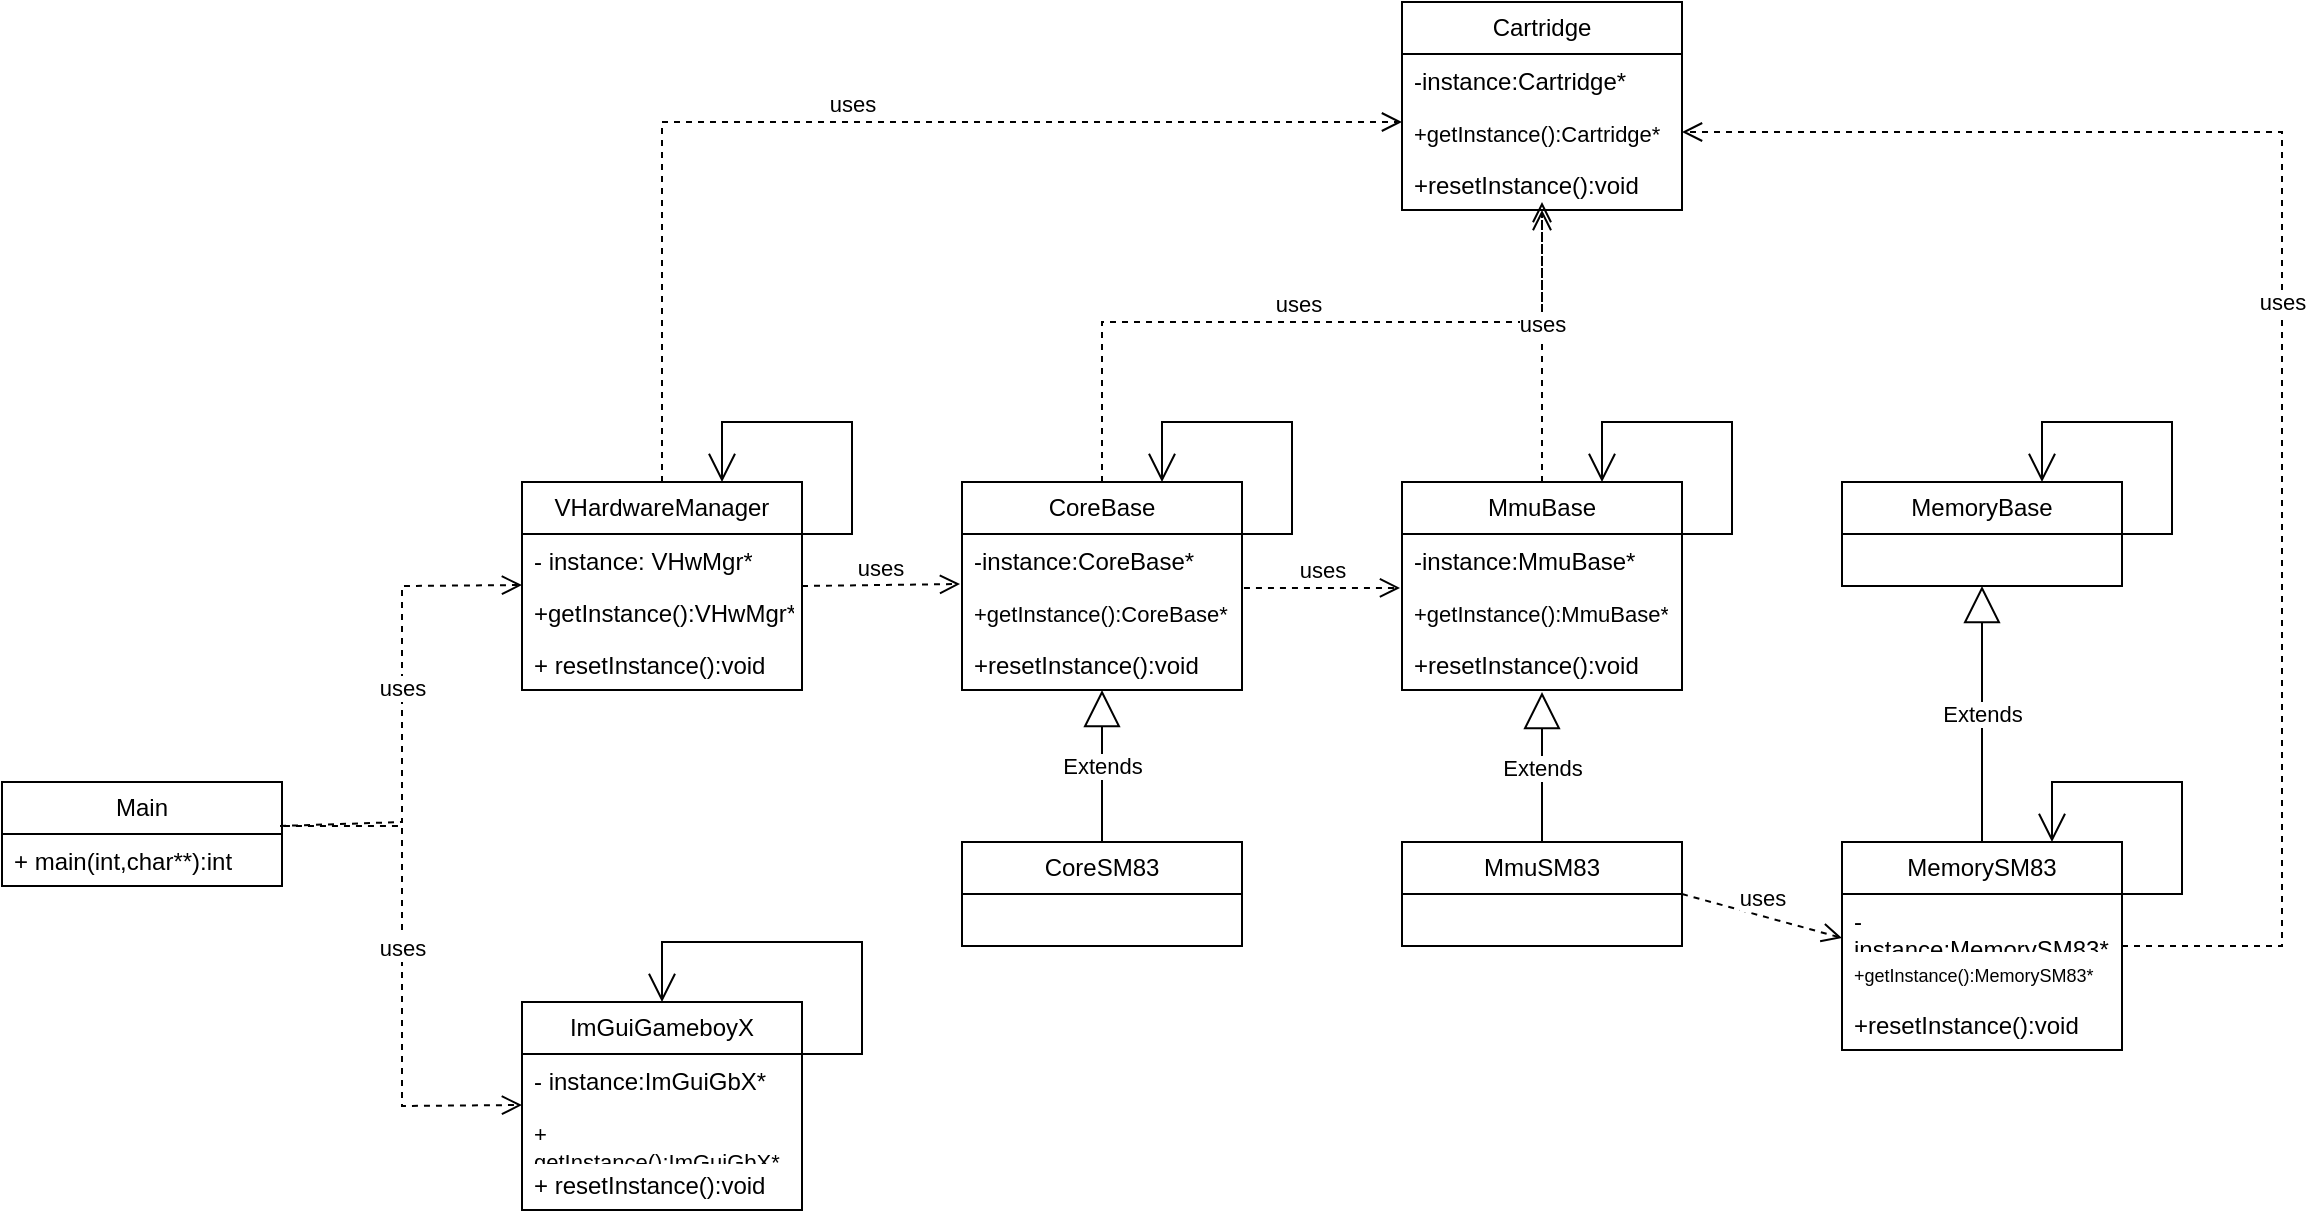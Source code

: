 <mxfile version="21.7.5" type="device">
  <diagram name="Seite-1" id="O5C7ZRozIGYaYZ6N8zB4">
    <mxGraphModel dx="2555" dy="2077" grid="1" gridSize="10" guides="1" tooltips="1" connect="1" arrows="1" fold="1" page="1" pageScale="1" pageWidth="827" pageHeight="1169" math="0" shadow="0">
      <root>
        <mxCell id="0" />
        <mxCell id="1" parent="0" />
        <mxCell id="Z76J2GLQfVLYL0Q4AV6J-1" value="VHardwareManager" style="swimlane;fontStyle=0;childLayout=stackLayout;horizontal=1;startSize=26;fillColor=none;horizontalStack=0;resizeParent=1;resizeParentMax=0;resizeLast=0;collapsible=1;marginBottom=0;whiteSpace=wrap;html=1;" parent="1" vertex="1">
          <mxGeometry x="-220" y="-740" width="140" height="104" as="geometry" />
        </mxCell>
        <mxCell id="Z76J2GLQfVLYL0Q4AV6J-2" value="- instance: VHwMgr*" style="text;strokeColor=none;fillColor=none;align=left;verticalAlign=top;spacingLeft=4;spacingRight=4;overflow=hidden;rotatable=0;points=[[0,0.5],[1,0.5]];portConstraint=eastwest;whiteSpace=wrap;html=1;" parent="Z76J2GLQfVLYL0Q4AV6J-1" vertex="1">
          <mxGeometry y="26" width="140" height="26" as="geometry" />
        </mxCell>
        <mxCell id="Z76J2GLQfVLYL0Q4AV6J-3" value="+getInstance():VHwMgr*" style="text;strokeColor=none;fillColor=none;align=left;verticalAlign=top;spacingLeft=4;spacingRight=4;overflow=hidden;rotatable=0;points=[[0,0.5],[1,0.5]];portConstraint=eastwest;whiteSpace=wrap;html=1;" parent="Z76J2GLQfVLYL0Q4AV6J-1" vertex="1">
          <mxGeometry y="52" width="140" height="26" as="geometry" />
        </mxCell>
        <mxCell id="Z76J2GLQfVLYL0Q4AV6J-4" value="+ resetInstance():void" style="text;strokeColor=none;fillColor=none;align=left;verticalAlign=top;spacingLeft=4;spacingRight=4;overflow=hidden;rotatable=0;points=[[0,0.5],[1,0.5]];portConstraint=eastwest;whiteSpace=wrap;html=1;" parent="Z76J2GLQfVLYL0Q4AV6J-1" vertex="1">
          <mxGeometry y="78" width="140" height="26" as="geometry" />
        </mxCell>
        <mxCell id="Z76J2GLQfVLYL0Q4AV6J-5" value="&lt;div&gt;CoreBase&lt;/div&gt;" style="swimlane;fontStyle=0;childLayout=stackLayout;horizontal=1;startSize=26;fillColor=none;horizontalStack=0;resizeParent=1;resizeParentMax=0;resizeLast=0;collapsible=1;marginBottom=0;whiteSpace=wrap;html=1;" parent="1" vertex="1">
          <mxGeometry y="-740" width="140" height="104" as="geometry" />
        </mxCell>
        <mxCell id="Z76J2GLQfVLYL0Q4AV6J-6" value="-instance:CoreBase*" style="text;strokeColor=none;fillColor=none;align=left;verticalAlign=top;spacingLeft=4;spacingRight=4;overflow=hidden;rotatable=0;points=[[0,0.5],[1,0.5]];portConstraint=eastwest;whiteSpace=wrap;html=1;" parent="Z76J2GLQfVLYL0Q4AV6J-5" vertex="1">
          <mxGeometry y="26" width="140" height="26" as="geometry" />
        </mxCell>
        <mxCell id="Z76J2GLQfVLYL0Q4AV6J-7" value="&lt;font style=&quot;font-size: 11px;&quot;&gt;+getInstance():CoreBase*&lt;/font&gt;" style="text;strokeColor=none;fillColor=none;align=left;verticalAlign=top;spacingLeft=4;spacingRight=4;overflow=hidden;rotatable=0;points=[[0,0.5],[1,0.5]];portConstraint=eastwest;whiteSpace=wrap;html=1;" parent="Z76J2GLQfVLYL0Q4AV6J-5" vertex="1">
          <mxGeometry y="52" width="140" height="26" as="geometry" />
        </mxCell>
        <mxCell id="Z76J2GLQfVLYL0Q4AV6J-8" value="+resetInstance():void" style="text;strokeColor=none;fillColor=none;align=left;verticalAlign=top;spacingLeft=4;spacingRight=4;overflow=hidden;rotatable=0;points=[[0,0.5],[1,0.5]];portConstraint=eastwest;whiteSpace=wrap;html=1;" parent="Z76J2GLQfVLYL0Q4AV6J-5" vertex="1">
          <mxGeometry y="78" width="140" height="26" as="geometry" />
        </mxCell>
        <mxCell id="Z76J2GLQfVLYL0Q4AV6J-9" value="MmuBase" style="swimlane;fontStyle=0;childLayout=stackLayout;horizontal=1;startSize=26;fillColor=none;horizontalStack=0;resizeParent=1;resizeParentMax=0;resizeLast=0;collapsible=1;marginBottom=0;whiteSpace=wrap;html=1;" parent="1" vertex="1">
          <mxGeometry x="220" y="-740" width="140" height="104" as="geometry" />
        </mxCell>
        <mxCell id="Z76J2GLQfVLYL0Q4AV6J-10" value="-instance:MmuBase*" style="text;strokeColor=none;fillColor=none;align=left;verticalAlign=top;spacingLeft=4;spacingRight=4;overflow=hidden;rotatable=0;points=[[0,0.5],[1,0.5]];portConstraint=eastwest;whiteSpace=wrap;html=1;" parent="Z76J2GLQfVLYL0Q4AV6J-9" vertex="1">
          <mxGeometry y="26" width="140" height="26" as="geometry" />
        </mxCell>
        <mxCell id="Z76J2GLQfVLYL0Q4AV6J-11" value="&lt;font style=&quot;font-size: 11px;&quot;&gt;+getInstance():MmuBase*&lt;/font&gt;" style="text;strokeColor=none;fillColor=none;align=left;verticalAlign=top;spacingLeft=4;spacingRight=4;overflow=hidden;rotatable=0;points=[[0,0.5],[1,0.5]];portConstraint=eastwest;whiteSpace=wrap;html=1;" parent="Z76J2GLQfVLYL0Q4AV6J-9" vertex="1">
          <mxGeometry y="52" width="140" height="26" as="geometry" />
        </mxCell>
        <mxCell id="Z76J2GLQfVLYL0Q4AV6J-12" value="+resetInstance():void" style="text;strokeColor=none;fillColor=none;align=left;verticalAlign=top;spacingLeft=4;spacingRight=4;overflow=hidden;rotatable=0;points=[[0,0.5],[1,0.5]];portConstraint=eastwest;whiteSpace=wrap;html=1;" parent="Z76J2GLQfVLYL0Q4AV6J-9" vertex="1">
          <mxGeometry y="78" width="140" height="26" as="geometry" />
        </mxCell>
        <mxCell id="Z76J2GLQfVLYL0Q4AV6J-13" value="MemoryBase" style="swimlane;fontStyle=0;childLayout=stackLayout;horizontal=1;startSize=26;fillColor=none;horizontalStack=0;resizeParent=1;resizeParentMax=0;resizeLast=0;collapsible=1;marginBottom=0;whiteSpace=wrap;html=1;" parent="1" vertex="1">
          <mxGeometry x="440" y="-740" width="140" height="52" as="geometry" />
        </mxCell>
        <mxCell id="Z76J2GLQfVLYL0Q4AV6J-17" value="CoreSM83" style="swimlane;fontStyle=0;childLayout=stackLayout;horizontal=1;startSize=26;fillColor=none;horizontalStack=0;resizeParent=1;resizeParentMax=0;resizeLast=0;collapsible=1;marginBottom=0;whiteSpace=wrap;html=1;" parent="1" vertex="1">
          <mxGeometry y="-560" width="140" height="52" as="geometry" />
        </mxCell>
        <mxCell id="Z76J2GLQfVLYL0Q4AV6J-21" value="MmuSM83" style="swimlane;fontStyle=0;childLayout=stackLayout;horizontal=1;startSize=26;fillColor=none;horizontalStack=0;resizeParent=1;resizeParentMax=0;resizeLast=0;collapsible=1;marginBottom=0;whiteSpace=wrap;html=1;" parent="1" vertex="1">
          <mxGeometry x="220" y="-560" width="140" height="52" as="geometry" />
        </mxCell>
        <mxCell id="Z76J2GLQfVLYL0Q4AV6J-25" value="MemorySM83" style="swimlane;fontStyle=0;childLayout=stackLayout;horizontal=1;startSize=26;fillColor=none;horizontalStack=0;resizeParent=1;resizeParentMax=0;resizeLast=0;collapsible=1;marginBottom=0;whiteSpace=wrap;html=1;" parent="1" vertex="1">
          <mxGeometry x="440" y="-560" width="140" height="104" as="geometry" />
        </mxCell>
        <mxCell id="Z76J2GLQfVLYL0Q4AV6J-26" value="-instance:MemorySM83*" style="text;strokeColor=none;fillColor=none;align=left;verticalAlign=top;spacingLeft=4;spacingRight=4;overflow=hidden;rotatable=0;points=[[0,0.5],[1,0.5]];portConstraint=eastwest;whiteSpace=wrap;html=1;" parent="Z76J2GLQfVLYL0Q4AV6J-25" vertex="1">
          <mxGeometry y="26" width="140" height="26" as="geometry" />
        </mxCell>
        <mxCell id="Z76J2GLQfVLYL0Q4AV6J-27" value="&lt;font style=&quot;font-size: 9px;&quot;&gt;+getInstance():MemorySM83*&lt;/font&gt;" style="text;strokeColor=none;fillColor=none;align=left;verticalAlign=top;spacingLeft=4;spacingRight=4;overflow=hidden;rotatable=0;points=[[0,0.5],[1,0.5]];portConstraint=eastwest;whiteSpace=wrap;html=1;" parent="Z76J2GLQfVLYL0Q4AV6J-25" vertex="1">
          <mxGeometry y="52" width="140" height="26" as="geometry" />
        </mxCell>
        <mxCell id="Z76J2GLQfVLYL0Q4AV6J-28" value="+resetInstance():void" style="text;strokeColor=none;fillColor=none;align=left;verticalAlign=top;spacingLeft=4;spacingRight=4;overflow=hidden;rotatable=0;points=[[0,0.5],[1,0.5]];portConstraint=eastwest;whiteSpace=wrap;html=1;" parent="Z76J2GLQfVLYL0Q4AV6J-25" vertex="1">
          <mxGeometry y="78" width="140" height="26" as="geometry" />
        </mxCell>
        <mxCell id="Z76J2GLQfVLYL0Q4AV6J-29" value="uses" style="html=1;verticalAlign=bottom;endArrow=open;dashed=1;endSize=8;curved=0;rounded=0;entryX=-0.007;entryY=-0.038;entryDx=0;entryDy=0;exitX=1;exitY=0.5;exitDx=0;exitDy=0;entryPerimeter=0;" parent="1" source="Z76J2GLQfVLYL0Q4AV6J-1" target="Z76J2GLQfVLYL0Q4AV6J-7" edge="1">
          <mxGeometry relative="1" as="geometry">
            <mxPoint x="340" y="-240" as="sourcePoint" />
            <mxPoint x="260" y="-240" as="targetPoint" />
          </mxGeometry>
        </mxCell>
        <mxCell id="Z76J2GLQfVLYL0Q4AV6J-30" value="uses" style="html=1;verticalAlign=bottom;endArrow=open;dashed=1;endSize=8;curved=0;rounded=0;entryX=0;entryY=-0.154;entryDx=0;entryDy=0;exitX=1;exitY=0.5;exitDx=0;exitDy=0;entryPerimeter=0;" parent="1" source="Z76J2GLQfVLYL0Q4AV6J-21" target="Z76J2GLQfVLYL0Q4AV6J-27" edge="1">
          <mxGeometry relative="1" as="geometry">
            <mxPoint x="-70" y="-678" as="sourcePoint" />
            <mxPoint x="9" y="-679" as="targetPoint" />
          </mxGeometry>
        </mxCell>
        <mxCell id="Z76J2GLQfVLYL0Q4AV6J-31" value="uses" style="html=1;verticalAlign=bottom;endArrow=open;dashed=1;endSize=8;curved=0;rounded=0;entryX=-0.007;entryY=0.038;entryDx=0;entryDy=0;exitX=1.007;exitY=0.038;exitDx=0;exitDy=0;entryPerimeter=0;exitPerimeter=0;" parent="1" source="Z76J2GLQfVLYL0Q4AV6J-7" target="Z76J2GLQfVLYL0Q4AV6J-11" edge="1">
          <mxGeometry relative="1" as="geometry">
            <mxPoint x="-60" y="-668" as="sourcePoint" />
            <mxPoint x="19" y="-669" as="targetPoint" />
          </mxGeometry>
        </mxCell>
        <mxCell id="Z76J2GLQfVLYL0Q4AV6J-32" value="Extends" style="endArrow=block;endSize=16;endFill=0;html=1;rounded=0;entryX=0.5;entryY=1;entryDx=0;entryDy=0;exitX=0.5;exitY=0;exitDx=0;exitDy=0;" parent="1" source="Z76J2GLQfVLYL0Q4AV6J-17" target="Z76J2GLQfVLYL0Q4AV6J-5" edge="1">
          <mxGeometry width="160" relative="1" as="geometry">
            <mxPoint x="210" y="-420" as="sourcePoint" />
            <mxPoint x="370" y="-420" as="targetPoint" />
          </mxGeometry>
        </mxCell>
        <mxCell id="Z76J2GLQfVLYL0Q4AV6J-33" value="Extends" style="endArrow=block;endSize=16;endFill=0;html=1;rounded=0;entryX=0.5;entryY=1;entryDx=0;entryDy=0;exitX=0.5;exitY=0;exitDx=0;exitDy=0;" parent="1" source="Z76J2GLQfVLYL0Q4AV6J-25" target="Z76J2GLQfVLYL0Q4AV6J-13" edge="1">
          <mxGeometry width="160" relative="1" as="geometry">
            <mxPoint x="80" y="-370" as="sourcePoint" />
            <mxPoint x="80" y="-446" as="targetPoint" />
          </mxGeometry>
        </mxCell>
        <mxCell id="Z76J2GLQfVLYL0Q4AV6J-34" value="Extends" style="endArrow=block;endSize=16;endFill=0;html=1;rounded=0;entryX=0.5;entryY=1.038;entryDx=0;entryDy=0;exitX=0.5;exitY=0;exitDx=0;exitDy=0;entryPerimeter=0;" parent="1" source="Z76J2GLQfVLYL0Q4AV6J-21" target="Z76J2GLQfVLYL0Q4AV6J-12" edge="1">
          <mxGeometry width="160" relative="1" as="geometry">
            <mxPoint x="90" y="-540" as="sourcePoint" />
            <mxPoint x="90" y="-616" as="targetPoint" />
          </mxGeometry>
        </mxCell>
        <mxCell id="Z76J2GLQfVLYL0Q4AV6J-36" value="" style="endArrow=open;endFill=1;endSize=12;html=1;rounded=0;exitX=1;exitY=0.25;exitDx=0;exitDy=0;entryX=0.75;entryY=0;entryDx=0;entryDy=0;" parent="1" target="Z76J2GLQfVLYL0Q4AV6J-25" edge="1">
          <mxGeometry width="160" relative="1" as="geometry">
            <mxPoint x="580" y="-534" as="sourcePoint" />
            <mxPoint x="510" y="-560" as="targetPoint" />
            <Array as="points">
              <mxPoint x="610" y="-534" />
              <mxPoint x="610" y="-590" />
              <mxPoint x="545" y="-590" />
            </Array>
          </mxGeometry>
        </mxCell>
        <mxCell id="Z76J2GLQfVLYL0Q4AV6J-38" value="&lt;div&gt;Main&lt;/div&gt;" style="swimlane;fontStyle=0;childLayout=stackLayout;horizontal=1;startSize=26;fillColor=none;horizontalStack=0;resizeParent=1;resizeParentMax=0;resizeLast=0;collapsible=1;marginBottom=0;whiteSpace=wrap;html=1;" parent="1" vertex="1">
          <mxGeometry x="-480" y="-590" width="140" height="52" as="geometry" />
        </mxCell>
        <mxCell id="Z76J2GLQfVLYL0Q4AV6J-39" value="+ main(int,char**):int" style="text;strokeColor=none;fillColor=none;align=left;verticalAlign=top;spacingLeft=4;spacingRight=4;overflow=hidden;rotatable=0;points=[[0,0.5],[1,0.5]];portConstraint=eastwest;whiteSpace=wrap;html=1;" parent="Z76J2GLQfVLYL0Q4AV6J-38" vertex="1">
          <mxGeometry y="26" width="140" height="26" as="geometry" />
        </mxCell>
        <mxCell id="Z76J2GLQfVLYL0Q4AV6J-42" value="ImGuiGameboyX" style="swimlane;fontStyle=0;childLayout=stackLayout;horizontal=1;startSize=26;fillColor=none;horizontalStack=0;resizeParent=1;resizeParentMax=0;resizeLast=0;collapsible=1;marginBottom=0;whiteSpace=wrap;html=1;" parent="1" vertex="1">
          <mxGeometry x="-220" y="-480" width="140" height="104" as="geometry" />
        </mxCell>
        <mxCell id="Z76J2GLQfVLYL0Q4AV6J-43" value="- instance:ImGuiGbX*" style="text;strokeColor=none;fillColor=none;align=left;verticalAlign=top;spacingLeft=4;spacingRight=4;overflow=hidden;rotatable=0;points=[[0,0.5],[1,0.5]];portConstraint=eastwest;whiteSpace=wrap;html=1;" parent="Z76J2GLQfVLYL0Q4AV6J-42" vertex="1">
          <mxGeometry y="26" width="140" height="26" as="geometry" />
        </mxCell>
        <mxCell id="Z76J2GLQfVLYL0Q4AV6J-44" value="&lt;font style=&quot;font-size: 11px;&quot;&gt;+ getInstance():ImGuiGbX*&lt;/font&gt;" style="text;strokeColor=none;fillColor=none;align=left;verticalAlign=top;spacingLeft=4;spacingRight=4;overflow=hidden;rotatable=0;points=[[0,0.5],[1,0.5]];portConstraint=eastwest;whiteSpace=wrap;html=1;" parent="Z76J2GLQfVLYL0Q4AV6J-42" vertex="1">
          <mxGeometry y="52" width="140" height="26" as="geometry" />
        </mxCell>
        <mxCell id="Z76J2GLQfVLYL0Q4AV6J-45" value="+ resetInstance():void" style="text;strokeColor=none;fillColor=none;align=left;verticalAlign=top;spacingLeft=4;spacingRight=4;overflow=hidden;rotatable=0;points=[[0,0.5],[1,0.5]];portConstraint=eastwest;whiteSpace=wrap;html=1;" parent="Z76J2GLQfVLYL0Q4AV6J-42" vertex="1">
          <mxGeometry y="78" width="140" height="26" as="geometry" />
        </mxCell>
        <mxCell id="Z76J2GLQfVLYL0Q4AV6J-46" value="uses" style="html=1;verticalAlign=bottom;endArrow=open;dashed=1;endSize=8;curved=0;rounded=0;entryX=-0.007;entryY=-0.038;entryDx=0;entryDy=0;exitX=1.007;exitY=0;exitDx=0;exitDy=0;entryPerimeter=0;exitPerimeter=0;" parent="1" edge="1">
          <mxGeometry relative="1" as="geometry">
            <mxPoint x="-339.02" y="-568" as="sourcePoint" />
            <mxPoint x="-220" y="-428.5" as="targetPoint" />
            <Array as="points">
              <mxPoint x="-280" y="-568" />
              <mxPoint x="-280" y="-428" />
            </Array>
          </mxGeometry>
        </mxCell>
        <mxCell id="Z76J2GLQfVLYL0Q4AV6J-48" value="uses" style="html=1;verticalAlign=bottom;endArrow=open;dashed=1;endSize=8;curved=0;rounded=0;entryX=-0.007;entryY=-0.038;entryDx=0;entryDy=0;exitX=0.993;exitY=-0.154;exitDx=0;exitDy=0;entryPerimeter=0;exitPerimeter=0;" parent="1" source="Z76J2GLQfVLYL0Q4AV6J-39" edge="1">
          <mxGeometry relative="1" as="geometry">
            <mxPoint x="-299" y="-687.5" as="sourcePoint" />
            <mxPoint x="-220" y="-688.5" as="targetPoint" />
            <Array as="points">
              <mxPoint x="-280" y="-570" />
              <mxPoint x="-280" y="-688" />
            </Array>
          </mxGeometry>
        </mxCell>
        <mxCell id="Z76J2GLQfVLYL0Q4AV6J-50" value="" style="endArrow=open;endFill=1;endSize=12;html=1;rounded=0;exitX=1;exitY=0.25;exitDx=0;exitDy=0;entryX=0.5;entryY=0;entryDx=0;entryDy=0;" parent="1" edge="1">
          <mxGeometry width="160" relative="1" as="geometry">
            <mxPoint x="-80" y="-454" as="sourcePoint" />
            <mxPoint x="-150" y="-480" as="targetPoint" />
            <Array as="points">
              <mxPoint x="-50" y="-454" />
              <mxPoint x="-50" y="-510" />
              <mxPoint x="-150" y="-510" />
            </Array>
          </mxGeometry>
        </mxCell>
        <mxCell id="LDgNfu9ykeFBkMiAdSky-1" value="Cartridge" style="swimlane;fontStyle=0;childLayout=stackLayout;horizontal=1;startSize=26;fillColor=none;horizontalStack=0;resizeParent=1;resizeParentMax=0;resizeLast=0;collapsible=1;marginBottom=0;whiteSpace=wrap;html=1;" vertex="1" parent="1">
          <mxGeometry x="220" y="-980" width="140" height="104" as="geometry" />
        </mxCell>
        <mxCell id="LDgNfu9ykeFBkMiAdSky-2" value="-instance:Cartridge*" style="text;strokeColor=none;fillColor=none;align=left;verticalAlign=top;spacingLeft=4;spacingRight=4;overflow=hidden;rotatable=0;points=[[0,0.5],[1,0.5]];portConstraint=eastwest;whiteSpace=wrap;html=1;" vertex="1" parent="LDgNfu9ykeFBkMiAdSky-1">
          <mxGeometry y="26" width="140" height="26" as="geometry" />
        </mxCell>
        <mxCell id="LDgNfu9ykeFBkMiAdSky-3" value="&lt;font style=&quot;font-size: 11px;&quot;&gt;+getInstance():Cartridge*&lt;/font&gt;" style="text;strokeColor=none;fillColor=none;align=left;verticalAlign=top;spacingLeft=4;spacingRight=4;overflow=hidden;rotatable=0;points=[[0,0.5],[1,0.5]];portConstraint=eastwest;whiteSpace=wrap;html=1;" vertex="1" parent="LDgNfu9ykeFBkMiAdSky-1">
          <mxGeometry y="52" width="140" height="26" as="geometry" />
        </mxCell>
        <mxCell id="LDgNfu9ykeFBkMiAdSky-4" value="+resetInstance():void" style="text;strokeColor=none;fillColor=none;align=left;verticalAlign=top;spacingLeft=4;spacingRight=4;overflow=hidden;rotatable=0;points=[[0,0.5],[1,0.5]];portConstraint=eastwest;whiteSpace=wrap;html=1;" vertex="1" parent="LDgNfu9ykeFBkMiAdSky-1">
          <mxGeometry y="78" width="140" height="26" as="geometry" />
        </mxCell>
        <mxCell id="LDgNfu9ykeFBkMiAdSky-5" value="" style="endArrow=open;endFill=1;endSize=12;html=1;rounded=0;exitX=1;exitY=0.25;exitDx=0;exitDy=0;entryX=0.75;entryY=0;entryDx=0;entryDy=0;" edge="1" parent="1">
          <mxGeometry width="160" relative="1" as="geometry">
            <mxPoint x="575" y="-714" as="sourcePoint" />
            <mxPoint x="540" y="-740" as="targetPoint" />
            <Array as="points">
              <mxPoint x="605" y="-714" />
              <mxPoint x="605" y="-770" />
              <mxPoint x="540" y="-770" />
            </Array>
          </mxGeometry>
        </mxCell>
        <mxCell id="LDgNfu9ykeFBkMiAdSky-6" value="" style="endArrow=open;endFill=1;endSize=12;html=1;rounded=0;exitX=1;exitY=0.25;exitDx=0;exitDy=0;entryX=0.75;entryY=0;entryDx=0;entryDy=0;" edge="1" parent="1">
          <mxGeometry width="160" relative="1" as="geometry">
            <mxPoint x="355" y="-714" as="sourcePoint" />
            <mxPoint x="320" y="-740" as="targetPoint" />
            <Array as="points">
              <mxPoint x="385" y="-714" />
              <mxPoint x="385" y="-770" />
              <mxPoint x="320" y="-770" />
            </Array>
          </mxGeometry>
        </mxCell>
        <mxCell id="LDgNfu9ykeFBkMiAdSky-7" value="" style="endArrow=open;endFill=1;endSize=12;html=1;rounded=0;exitX=1;exitY=0.25;exitDx=0;exitDy=0;entryX=0.75;entryY=0;entryDx=0;entryDy=0;" edge="1" parent="1">
          <mxGeometry width="160" relative="1" as="geometry">
            <mxPoint x="135" y="-714" as="sourcePoint" />
            <mxPoint x="100" y="-740" as="targetPoint" />
            <Array as="points">
              <mxPoint x="165" y="-714" />
              <mxPoint x="165" y="-770" />
              <mxPoint x="100" y="-770" />
            </Array>
          </mxGeometry>
        </mxCell>
        <mxCell id="LDgNfu9ykeFBkMiAdSky-8" value="" style="endArrow=open;endFill=1;endSize=12;html=1;rounded=0;exitX=1;exitY=0.25;exitDx=0;exitDy=0;entryX=0.75;entryY=0;entryDx=0;entryDy=0;" edge="1" parent="1">
          <mxGeometry width="160" relative="1" as="geometry">
            <mxPoint x="-85" y="-714" as="sourcePoint" />
            <mxPoint x="-120" y="-740" as="targetPoint" />
            <Array as="points">
              <mxPoint x="-55" y="-714" />
              <mxPoint x="-55" y="-770" />
              <mxPoint x="-120" y="-770" />
            </Array>
          </mxGeometry>
        </mxCell>
        <mxCell id="LDgNfu9ykeFBkMiAdSky-11" value="uses" style="html=1;verticalAlign=bottom;endArrow=open;dashed=1;endSize=8;curved=0;rounded=0;entryX=0.5;entryY=1;entryDx=0;entryDy=0;exitX=0.5;exitY=0;exitDx=0;exitDy=0;" edge="1" parent="1" source="Z76J2GLQfVLYL0Q4AV6J-5" target="LDgNfu9ykeFBkMiAdSky-1">
          <mxGeometry relative="1" as="geometry">
            <mxPoint x="180" y="-830" as="sourcePoint" />
            <mxPoint x="258" y="-830" as="targetPoint" />
            <Array as="points">
              <mxPoint x="70" y="-820" />
              <mxPoint x="290" y="-820" />
            </Array>
          </mxGeometry>
        </mxCell>
        <mxCell id="LDgNfu9ykeFBkMiAdSky-12" value="uses" style="html=1;verticalAlign=bottom;endArrow=open;dashed=1;endSize=8;curved=0;rounded=0;exitX=0.5;exitY=0;exitDx=0;exitDy=0;" edge="1" parent="1" source="Z76J2GLQfVLYL0Q4AV6J-9">
          <mxGeometry relative="1" as="geometry">
            <mxPoint x="580" y="-870" as="sourcePoint" />
            <mxPoint x="290" y="-880" as="targetPoint" />
          </mxGeometry>
        </mxCell>
        <mxCell id="LDgNfu9ykeFBkMiAdSky-13" value="uses" style="html=1;verticalAlign=bottom;endArrow=open;dashed=1;endSize=8;curved=0;rounded=0;exitX=0.5;exitY=0;exitDx=0;exitDy=0;" edge="1" parent="1" source="Z76J2GLQfVLYL0Q4AV6J-1">
          <mxGeometry relative="1" as="geometry">
            <mxPoint x="-50" y="-876" as="sourcePoint" />
            <mxPoint x="220" y="-920" as="targetPoint" />
            <Array as="points">
              <mxPoint x="-150" y="-920" />
            </Array>
          </mxGeometry>
        </mxCell>
        <mxCell id="LDgNfu9ykeFBkMiAdSky-14" value="uses" style="html=1;verticalAlign=bottom;endArrow=open;dashed=1;endSize=8;curved=0;rounded=0;exitX=1;exitY=0.5;exitDx=0;exitDy=0;entryX=1;entryY=0.5;entryDx=0;entryDy=0;" edge="1" parent="1" source="Z76J2GLQfVLYL0Q4AV6J-25" target="LDgNfu9ykeFBkMiAdSky-3">
          <mxGeometry relative="1" as="geometry">
            <mxPoint x="620" y="-502" as="sourcePoint" />
            <mxPoint x="680" y="-600" as="targetPoint" />
            <Array as="points">
              <mxPoint x="660" y="-508" />
              <mxPoint x="660" y="-915" />
            </Array>
          </mxGeometry>
        </mxCell>
      </root>
    </mxGraphModel>
  </diagram>
</mxfile>
